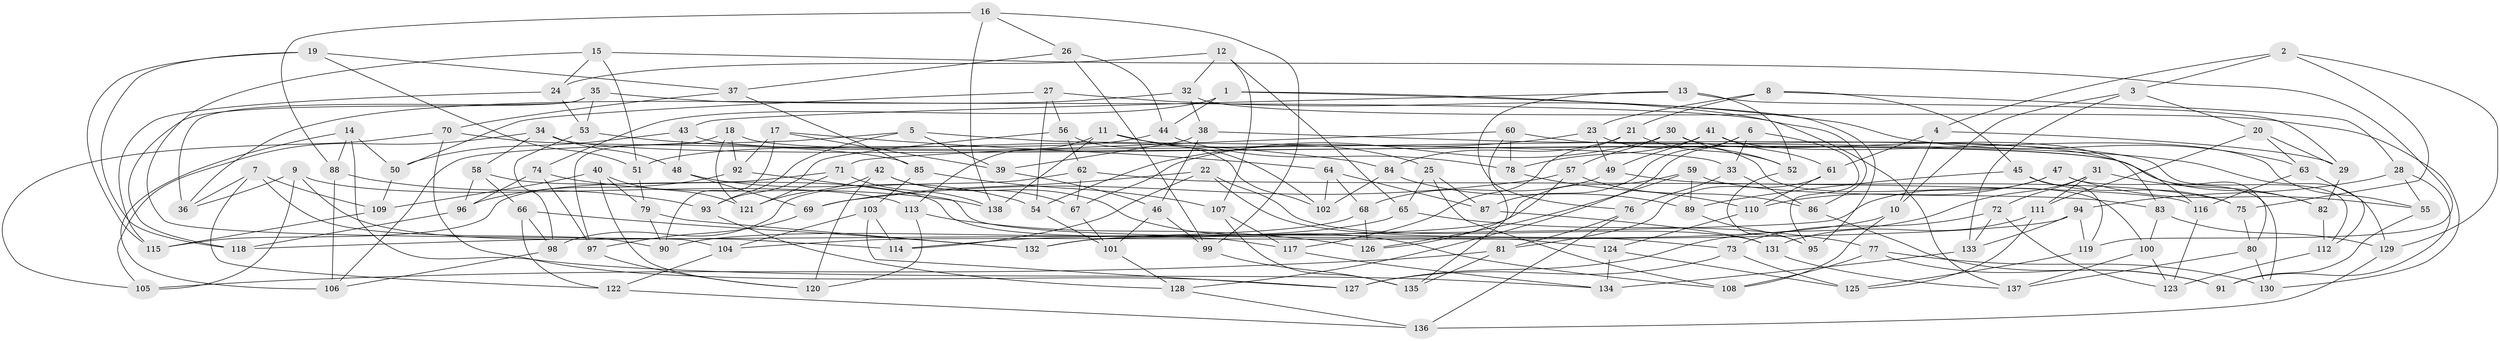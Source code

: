 // coarse degree distribution, {5: 0.1566265060240964, 6: 0.4819277108433735, 4: 0.30120481927710846, 3: 0.060240963855421686}
// Generated by graph-tools (version 1.1) at 2025/38/03/04/25 23:38:11]
// undirected, 138 vertices, 276 edges
graph export_dot {
  node [color=gray90,style=filled];
  1;
  2;
  3;
  4;
  5;
  6;
  7;
  8;
  9;
  10;
  11;
  12;
  13;
  14;
  15;
  16;
  17;
  18;
  19;
  20;
  21;
  22;
  23;
  24;
  25;
  26;
  27;
  28;
  29;
  30;
  31;
  32;
  33;
  34;
  35;
  36;
  37;
  38;
  39;
  40;
  41;
  42;
  43;
  44;
  45;
  46;
  47;
  48;
  49;
  50;
  51;
  52;
  53;
  54;
  55;
  56;
  57;
  58;
  59;
  60;
  61;
  62;
  63;
  64;
  65;
  66;
  67;
  68;
  69;
  70;
  71;
  72;
  73;
  74;
  75;
  76;
  77;
  78;
  79;
  80;
  81;
  82;
  83;
  84;
  85;
  86;
  87;
  88;
  89;
  90;
  91;
  92;
  93;
  94;
  95;
  96;
  97;
  98;
  99;
  100;
  101;
  102;
  103;
  104;
  105;
  106;
  107;
  108;
  109;
  110;
  111;
  112;
  113;
  114;
  115;
  116;
  117;
  118;
  119;
  120;
  121;
  122;
  123;
  124;
  125;
  126;
  127;
  128;
  129;
  130;
  131;
  132;
  133;
  134;
  135;
  136;
  137;
  138;
  1 -- 74;
  1 -- 95;
  1 -- 86;
  1 -- 44;
  2 -- 4;
  2 -- 129;
  2 -- 75;
  2 -- 3;
  3 -- 20;
  3 -- 133;
  3 -- 10;
  4 -- 61;
  4 -- 10;
  4 -- 29;
  5 -- 33;
  5 -- 106;
  5 -- 93;
  5 -- 39;
  6 -- 128;
  6 -- 33;
  6 -- 87;
  6 -- 95;
  7 -- 90;
  7 -- 109;
  7 -- 36;
  7 -- 122;
  8 -- 23;
  8 -- 28;
  8 -- 21;
  8 -- 45;
  9 -- 36;
  9 -- 114;
  9 -- 105;
  9 -- 113;
  10 -- 108;
  10 -- 132;
  11 -- 113;
  11 -- 102;
  11 -- 25;
  11 -- 138;
  12 -- 107;
  12 -- 32;
  12 -- 24;
  12 -- 65;
  13 -- 52;
  13 -- 76;
  13 -- 29;
  13 -- 43;
  14 -- 88;
  14 -- 50;
  14 -- 134;
  14 -- 106;
  15 -- 51;
  15 -- 104;
  15 -- 119;
  15 -- 24;
  16 -- 26;
  16 -- 138;
  16 -- 99;
  16 -- 88;
  17 -- 39;
  17 -- 64;
  17 -- 90;
  17 -- 92;
  18 -- 121;
  18 -- 112;
  18 -- 97;
  18 -- 92;
  19 -- 51;
  19 -- 37;
  19 -- 118;
  19 -- 115;
  20 -- 29;
  20 -- 111;
  20 -- 63;
  21 -- 84;
  21 -- 52;
  21 -- 117;
  22 -- 73;
  22 -- 131;
  22 -- 69;
  22 -- 114;
  23 -- 54;
  23 -- 49;
  23 -- 100;
  24 -- 115;
  24 -- 53;
  25 -- 87;
  25 -- 65;
  25 -- 108;
  26 -- 37;
  26 -- 99;
  26 -- 44;
  27 -- 56;
  27 -- 63;
  27 -- 50;
  27 -- 54;
  28 -- 91;
  28 -- 94;
  28 -- 55;
  29 -- 82;
  30 -- 52;
  30 -- 67;
  30 -- 83;
  30 -- 57;
  31 -- 111;
  31 -- 72;
  31 -- 82;
  31 -- 127;
  32 -- 36;
  32 -- 130;
  32 -- 38;
  33 -- 76;
  33 -- 86;
  34 -- 82;
  34 -- 58;
  34 -- 105;
  34 -- 48;
  35 -- 118;
  35 -- 53;
  35 -- 36;
  35 -- 137;
  37 -- 70;
  37 -- 85;
  38 -- 39;
  38 -- 129;
  38 -- 46;
  39 -- 46;
  40 -- 121;
  40 -- 79;
  40 -- 109;
  40 -- 120;
  41 -- 55;
  41 -- 49;
  41 -- 61;
  41 -- 78;
  42 -- 121;
  42 -- 120;
  42 -- 67;
  42 -- 108;
  43 -- 48;
  43 -- 50;
  43 -- 80;
  44 -- 78;
  44 -- 51;
  45 -- 89;
  45 -- 75;
  45 -- 119;
  46 -- 99;
  46 -- 101;
  47 -- 118;
  47 -- 55;
  47 -- 130;
  47 -- 110;
  48 -- 54;
  48 -- 69;
  49 -- 68;
  49 -- 75;
  50 -- 109;
  51 -- 79;
  52 -- 95;
  53 -- 98;
  53 -- 84;
  54 -- 101;
  55 -- 91;
  56 -- 93;
  56 -- 102;
  56 -- 62;
  57 -- 86;
  57 -- 69;
  57 -- 126;
  58 -- 117;
  58 -- 66;
  58 -- 96;
  59 -- 89;
  59 -- 126;
  59 -- 83;
  59 -- 132;
  60 -- 71;
  60 -- 116;
  60 -- 135;
  60 -- 78;
  61 -- 110;
  61 -- 81;
  62 -- 67;
  62 -- 116;
  62 -- 98;
  63 -- 116;
  63 -- 112;
  64 -- 68;
  64 -- 87;
  64 -- 102;
  65 -- 90;
  65 -- 77;
  66 -- 132;
  66 -- 98;
  66 -- 122;
  67 -- 101;
  68 -- 114;
  68 -- 126;
  69 -- 97;
  70 -- 85;
  70 -- 127;
  70 -- 105;
  71 -- 138;
  71 -- 121;
  71 -- 115;
  72 -- 73;
  72 -- 133;
  72 -- 123;
  73 -- 127;
  73 -- 125;
  74 -- 138;
  74 -- 97;
  74 -- 96;
  75 -- 80;
  76 -- 136;
  76 -- 81;
  77 -- 130;
  77 -- 108;
  77 -- 91;
  78 -- 110;
  79 -- 90;
  79 -- 132;
  80 -- 137;
  80 -- 130;
  81 -- 135;
  81 -- 105;
  82 -- 112;
  83 -- 129;
  83 -- 100;
  84 -- 102;
  84 -- 89;
  85 -- 107;
  85 -- 103;
  86 -- 91;
  87 -- 131;
  88 -- 93;
  88 -- 106;
  89 -- 95;
  92 -- 124;
  92 -- 96;
  93 -- 128;
  94 -- 104;
  94 -- 119;
  94 -- 133;
  96 -- 118;
  97 -- 120;
  98 -- 106;
  99 -- 135;
  100 -- 137;
  100 -- 123;
  101 -- 128;
  103 -- 127;
  103 -- 114;
  103 -- 104;
  104 -- 122;
  107 -- 135;
  107 -- 117;
  109 -- 115;
  110 -- 124;
  111 -- 131;
  111 -- 125;
  112 -- 123;
  113 -- 126;
  113 -- 120;
  116 -- 123;
  117 -- 134;
  119 -- 125;
  122 -- 136;
  124 -- 125;
  124 -- 134;
  128 -- 136;
  129 -- 136;
  131 -- 137;
  133 -- 134;
}
